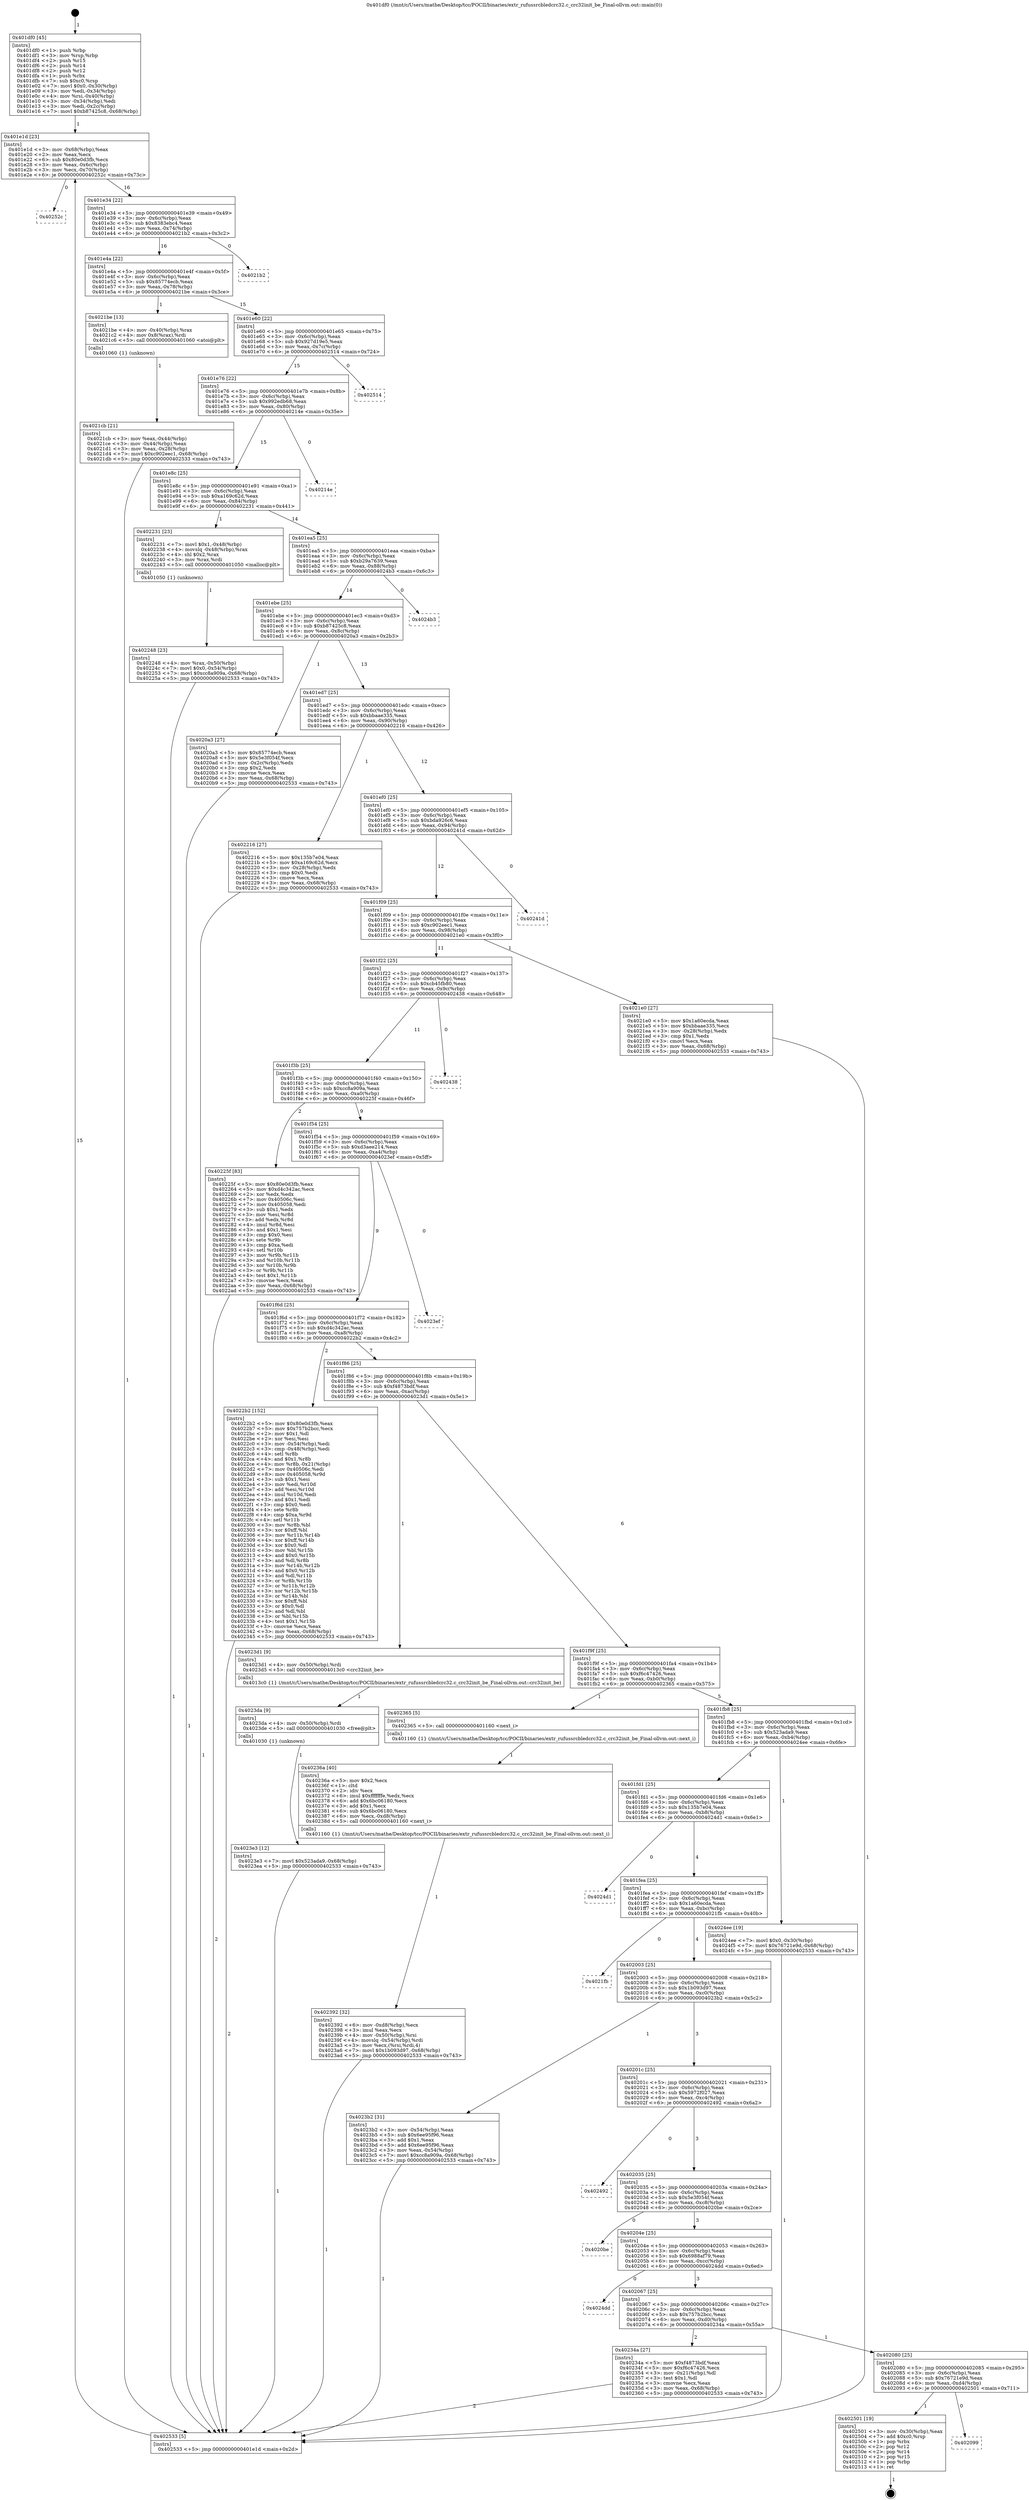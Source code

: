 digraph "0x401df0" {
  label = "0x401df0 (/mnt/c/Users/mathe/Desktop/tcc/POCII/binaries/extr_rufussrcbledcrc32.c_crc32init_be_Final-ollvm.out::main(0))"
  labelloc = "t"
  node[shape=record]

  Entry [label="",width=0.3,height=0.3,shape=circle,fillcolor=black,style=filled]
  "0x401e1d" [label="{
     0x401e1d [23]\l
     | [instrs]\l
     &nbsp;&nbsp;0x401e1d \<+3\>: mov -0x68(%rbp),%eax\l
     &nbsp;&nbsp;0x401e20 \<+2\>: mov %eax,%ecx\l
     &nbsp;&nbsp;0x401e22 \<+6\>: sub $0x80e0d3fb,%ecx\l
     &nbsp;&nbsp;0x401e28 \<+3\>: mov %eax,-0x6c(%rbp)\l
     &nbsp;&nbsp;0x401e2b \<+3\>: mov %ecx,-0x70(%rbp)\l
     &nbsp;&nbsp;0x401e2e \<+6\>: je 000000000040252c \<main+0x73c\>\l
  }"]
  "0x40252c" [label="{
     0x40252c\l
  }", style=dashed]
  "0x401e34" [label="{
     0x401e34 [22]\l
     | [instrs]\l
     &nbsp;&nbsp;0x401e34 \<+5\>: jmp 0000000000401e39 \<main+0x49\>\l
     &nbsp;&nbsp;0x401e39 \<+3\>: mov -0x6c(%rbp),%eax\l
     &nbsp;&nbsp;0x401e3c \<+5\>: sub $0x8383ebc4,%eax\l
     &nbsp;&nbsp;0x401e41 \<+3\>: mov %eax,-0x74(%rbp)\l
     &nbsp;&nbsp;0x401e44 \<+6\>: je 00000000004021b2 \<main+0x3c2\>\l
  }"]
  Exit [label="",width=0.3,height=0.3,shape=circle,fillcolor=black,style=filled,peripheries=2]
  "0x4021b2" [label="{
     0x4021b2\l
  }", style=dashed]
  "0x401e4a" [label="{
     0x401e4a [22]\l
     | [instrs]\l
     &nbsp;&nbsp;0x401e4a \<+5\>: jmp 0000000000401e4f \<main+0x5f\>\l
     &nbsp;&nbsp;0x401e4f \<+3\>: mov -0x6c(%rbp),%eax\l
     &nbsp;&nbsp;0x401e52 \<+5\>: sub $0x85774ecb,%eax\l
     &nbsp;&nbsp;0x401e57 \<+3\>: mov %eax,-0x78(%rbp)\l
     &nbsp;&nbsp;0x401e5a \<+6\>: je 00000000004021be \<main+0x3ce\>\l
  }"]
  "0x402099" [label="{
     0x402099\l
  }", style=dashed]
  "0x4021be" [label="{
     0x4021be [13]\l
     | [instrs]\l
     &nbsp;&nbsp;0x4021be \<+4\>: mov -0x40(%rbp),%rax\l
     &nbsp;&nbsp;0x4021c2 \<+4\>: mov 0x8(%rax),%rdi\l
     &nbsp;&nbsp;0x4021c6 \<+5\>: call 0000000000401060 \<atoi@plt\>\l
     | [calls]\l
     &nbsp;&nbsp;0x401060 \{1\} (unknown)\l
  }"]
  "0x401e60" [label="{
     0x401e60 [22]\l
     | [instrs]\l
     &nbsp;&nbsp;0x401e60 \<+5\>: jmp 0000000000401e65 \<main+0x75\>\l
     &nbsp;&nbsp;0x401e65 \<+3\>: mov -0x6c(%rbp),%eax\l
     &nbsp;&nbsp;0x401e68 \<+5\>: sub $0x927d19e5,%eax\l
     &nbsp;&nbsp;0x401e6d \<+3\>: mov %eax,-0x7c(%rbp)\l
     &nbsp;&nbsp;0x401e70 \<+6\>: je 0000000000402514 \<main+0x724\>\l
  }"]
  "0x402501" [label="{
     0x402501 [19]\l
     | [instrs]\l
     &nbsp;&nbsp;0x402501 \<+3\>: mov -0x30(%rbp),%eax\l
     &nbsp;&nbsp;0x402504 \<+7\>: add $0xc0,%rsp\l
     &nbsp;&nbsp;0x40250b \<+1\>: pop %rbx\l
     &nbsp;&nbsp;0x40250c \<+2\>: pop %r12\l
     &nbsp;&nbsp;0x40250e \<+2\>: pop %r14\l
     &nbsp;&nbsp;0x402510 \<+2\>: pop %r15\l
     &nbsp;&nbsp;0x402512 \<+1\>: pop %rbp\l
     &nbsp;&nbsp;0x402513 \<+1\>: ret\l
  }"]
  "0x402514" [label="{
     0x402514\l
  }", style=dashed]
  "0x401e76" [label="{
     0x401e76 [22]\l
     | [instrs]\l
     &nbsp;&nbsp;0x401e76 \<+5\>: jmp 0000000000401e7b \<main+0x8b\>\l
     &nbsp;&nbsp;0x401e7b \<+3\>: mov -0x6c(%rbp),%eax\l
     &nbsp;&nbsp;0x401e7e \<+5\>: sub $0x992edb68,%eax\l
     &nbsp;&nbsp;0x401e83 \<+3\>: mov %eax,-0x80(%rbp)\l
     &nbsp;&nbsp;0x401e86 \<+6\>: je 000000000040214e \<main+0x35e\>\l
  }"]
  "0x4023e3" [label="{
     0x4023e3 [12]\l
     | [instrs]\l
     &nbsp;&nbsp;0x4023e3 \<+7\>: movl $0x523ada9,-0x68(%rbp)\l
     &nbsp;&nbsp;0x4023ea \<+5\>: jmp 0000000000402533 \<main+0x743\>\l
  }"]
  "0x40214e" [label="{
     0x40214e\l
  }", style=dashed]
  "0x401e8c" [label="{
     0x401e8c [25]\l
     | [instrs]\l
     &nbsp;&nbsp;0x401e8c \<+5\>: jmp 0000000000401e91 \<main+0xa1\>\l
     &nbsp;&nbsp;0x401e91 \<+3\>: mov -0x6c(%rbp),%eax\l
     &nbsp;&nbsp;0x401e94 \<+5\>: sub $0xa169c62d,%eax\l
     &nbsp;&nbsp;0x401e99 \<+6\>: mov %eax,-0x84(%rbp)\l
     &nbsp;&nbsp;0x401e9f \<+6\>: je 0000000000402231 \<main+0x441\>\l
  }"]
  "0x4023da" [label="{
     0x4023da [9]\l
     | [instrs]\l
     &nbsp;&nbsp;0x4023da \<+4\>: mov -0x50(%rbp),%rdi\l
     &nbsp;&nbsp;0x4023de \<+5\>: call 0000000000401030 \<free@plt\>\l
     | [calls]\l
     &nbsp;&nbsp;0x401030 \{1\} (unknown)\l
  }"]
  "0x402231" [label="{
     0x402231 [23]\l
     | [instrs]\l
     &nbsp;&nbsp;0x402231 \<+7\>: movl $0x1,-0x48(%rbp)\l
     &nbsp;&nbsp;0x402238 \<+4\>: movslq -0x48(%rbp),%rax\l
     &nbsp;&nbsp;0x40223c \<+4\>: shl $0x2,%rax\l
     &nbsp;&nbsp;0x402240 \<+3\>: mov %rax,%rdi\l
     &nbsp;&nbsp;0x402243 \<+5\>: call 0000000000401050 \<malloc@plt\>\l
     | [calls]\l
     &nbsp;&nbsp;0x401050 \{1\} (unknown)\l
  }"]
  "0x401ea5" [label="{
     0x401ea5 [25]\l
     | [instrs]\l
     &nbsp;&nbsp;0x401ea5 \<+5\>: jmp 0000000000401eaa \<main+0xba\>\l
     &nbsp;&nbsp;0x401eaa \<+3\>: mov -0x6c(%rbp),%eax\l
     &nbsp;&nbsp;0x401ead \<+5\>: sub $0xb29a7639,%eax\l
     &nbsp;&nbsp;0x401eb2 \<+6\>: mov %eax,-0x88(%rbp)\l
     &nbsp;&nbsp;0x401eb8 \<+6\>: je 00000000004024b3 \<main+0x6c3\>\l
  }"]
  "0x402392" [label="{
     0x402392 [32]\l
     | [instrs]\l
     &nbsp;&nbsp;0x402392 \<+6\>: mov -0xd8(%rbp),%ecx\l
     &nbsp;&nbsp;0x402398 \<+3\>: imul %eax,%ecx\l
     &nbsp;&nbsp;0x40239b \<+4\>: mov -0x50(%rbp),%rsi\l
     &nbsp;&nbsp;0x40239f \<+4\>: movslq -0x54(%rbp),%rdi\l
     &nbsp;&nbsp;0x4023a3 \<+3\>: mov %ecx,(%rsi,%rdi,4)\l
     &nbsp;&nbsp;0x4023a6 \<+7\>: movl $0x1b093d97,-0x68(%rbp)\l
     &nbsp;&nbsp;0x4023ad \<+5\>: jmp 0000000000402533 \<main+0x743\>\l
  }"]
  "0x4024b3" [label="{
     0x4024b3\l
  }", style=dashed]
  "0x401ebe" [label="{
     0x401ebe [25]\l
     | [instrs]\l
     &nbsp;&nbsp;0x401ebe \<+5\>: jmp 0000000000401ec3 \<main+0xd3\>\l
     &nbsp;&nbsp;0x401ec3 \<+3\>: mov -0x6c(%rbp),%eax\l
     &nbsp;&nbsp;0x401ec6 \<+5\>: sub $0xb87425c8,%eax\l
     &nbsp;&nbsp;0x401ecb \<+6\>: mov %eax,-0x8c(%rbp)\l
     &nbsp;&nbsp;0x401ed1 \<+6\>: je 00000000004020a3 \<main+0x2b3\>\l
  }"]
  "0x40236a" [label="{
     0x40236a [40]\l
     | [instrs]\l
     &nbsp;&nbsp;0x40236a \<+5\>: mov $0x2,%ecx\l
     &nbsp;&nbsp;0x40236f \<+1\>: cltd\l
     &nbsp;&nbsp;0x402370 \<+2\>: idiv %ecx\l
     &nbsp;&nbsp;0x402372 \<+6\>: imul $0xfffffffe,%edx,%ecx\l
     &nbsp;&nbsp;0x402378 \<+6\>: add $0x6bc06180,%ecx\l
     &nbsp;&nbsp;0x40237e \<+3\>: add $0x1,%ecx\l
     &nbsp;&nbsp;0x402381 \<+6\>: sub $0x6bc06180,%ecx\l
     &nbsp;&nbsp;0x402387 \<+6\>: mov %ecx,-0xd8(%rbp)\l
     &nbsp;&nbsp;0x40238d \<+5\>: call 0000000000401160 \<next_i\>\l
     | [calls]\l
     &nbsp;&nbsp;0x401160 \{1\} (/mnt/c/Users/mathe/Desktop/tcc/POCII/binaries/extr_rufussrcbledcrc32.c_crc32init_be_Final-ollvm.out::next_i)\l
  }"]
  "0x4020a3" [label="{
     0x4020a3 [27]\l
     | [instrs]\l
     &nbsp;&nbsp;0x4020a3 \<+5\>: mov $0x85774ecb,%eax\l
     &nbsp;&nbsp;0x4020a8 \<+5\>: mov $0x5e3f054f,%ecx\l
     &nbsp;&nbsp;0x4020ad \<+3\>: mov -0x2c(%rbp),%edx\l
     &nbsp;&nbsp;0x4020b0 \<+3\>: cmp $0x2,%edx\l
     &nbsp;&nbsp;0x4020b3 \<+3\>: cmovne %ecx,%eax\l
     &nbsp;&nbsp;0x4020b6 \<+3\>: mov %eax,-0x68(%rbp)\l
     &nbsp;&nbsp;0x4020b9 \<+5\>: jmp 0000000000402533 \<main+0x743\>\l
  }"]
  "0x401ed7" [label="{
     0x401ed7 [25]\l
     | [instrs]\l
     &nbsp;&nbsp;0x401ed7 \<+5\>: jmp 0000000000401edc \<main+0xec\>\l
     &nbsp;&nbsp;0x401edc \<+3\>: mov -0x6c(%rbp),%eax\l
     &nbsp;&nbsp;0x401edf \<+5\>: sub $0xbbaae335,%eax\l
     &nbsp;&nbsp;0x401ee4 \<+6\>: mov %eax,-0x90(%rbp)\l
     &nbsp;&nbsp;0x401eea \<+6\>: je 0000000000402216 \<main+0x426\>\l
  }"]
  "0x402533" [label="{
     0x402533 [5]\l
     | [instrs]\l
     &nbsp;&nbsp;0x402533 \<+5\>: jmp 0000000000401e1d \<main+0x2d\>\l
  }"]
  "0x401df0" [label="{
     0x401df0 [45]\l
     | [instrs]\l
     &nbsp;&nbsp;0x401df0 \<+1\>: push %rbp\l
     &nbsp;&nbsp;0x401df1 \<+3\>: mov %rsp,%rbp\l
     &nbsp;&nbsp;0x401df4 \<+2\>: push %r15\l
     &nbsp;&nbsp;0x401df6 \<+2\>: push %r14\l
     &nbsp;&nbsp;0x401df8 \<+2\>: push %r12\l
     &nbsp;&nbsp;0x401dfa \<+1\>: push %rbx\l
     &nbsp;&nbsp;0x401dfb \<+7\>: sub $0xc0,%rsp\l
     &nbsp;&nbsp;0x401e02 \<+7\>: movl $0x0,-0x30(%rbp)\l
     &nbsp;&nbsp;0x401e09 \<+3\>: mov %edi,-0x34(%rbp)\l
     &nbsp;&nbsp;0x401e0c \<+4\>: mov %rsi,-0x40(%rbp)\l
     &nbsp;&nbsp;0x401e10 \<+3\>: mov -0x34(%rbp),%edi\l
     &nbsp;&nbsp;0x401e13 \<+3\>: mov %edi,-0x2c(%rbp)\l
     &nbsp;&nbsp;0x401e16 \<+7\>: movl $0xb87425c8,-0x68(%rbp)\l
  }"]
  "0x4021cb" [label="{
     0x4021cb [21]\l
     | [instrs]\l
     &nbsp;&nbsp;0x4021cb \<+3\>: mov %eax,-0x44(%rbp)\l
     &nbsp;&nbsp;0x4021ce \<+3\>: mov -0x44(%rbp),%eax\l
     &nbsp;&nbsp;0x4021d1 \<+3\>: mov %eax,-0x28(%rbp)\l
     &nbsp;&nbsp;0x4021d4 \<+7\>: movl $0xc902eec1,-0x68(%rbp)\l
     &nbsp;&nbsp;0x4021db \<+5\>: jmp 0000000000402533 \<main+0x743\>\l
  }"]
  "0x402080" [label="{
     0x402080 [25]\l
     | [instrs]\l
     &nbsp;&nbsp;0x402080 \<+5\>: jmp 0000000000402085 \<main+0x295\>\l
     &nbsp;&nbsp;0x402085 \<+3\>: mov -0x6c(%rbp),%eax\l
     &nbsp;&nbsp;0x402088 \<+5\>: sub $0x76721e9d,%eax\l
     &nbsp;&nbsp;0x40208d \<+6\>: mov %eax,-0xd4(%rbp)\l
     &nbsp;&nbsp;0x402093 \<+6\>: je 0000000000402501 \<main+0x711\>\l
  }"]
  "0x402216" [label="{
     0x402216 [27]\l
     | [instrs]\l
     &nbsp;&nbsp;0x402216 \<+5\>: mov $0x135b7e04,%eax\l
     &nbsp;&nbsp;0x40221b \<+5\>: mov $0xa169c62d,%ecx\l
     &nbsp;&nbsp;0x402220 \<+3\>: mov -0x28(%rbp),%edx\l
     &nbsp;&nbsp;0x402223 \<+3\>: cmp $0x0,%edx\l
     &nbsp;&nbsp;0x402226 \<+3\>: cmove %ecx,%eax\l
     &nbsp;&nbsp;0x402229 \<+3\>: mov %eax,-0x68(%rbp)\l
     &nbsp;&nbsp;0x40222c \<+5\>: jmp 0000000000402533 \<main+0x743\>\l
  }"]
  "0x401ef0" [label="{
     0x401ef0 [25]\l
     | [instrs]\l
     &nbsp;&nbsp;0x401ef0 \<+5\>: jmp 0000000000401ef5 \<main+0x105\>\l
     &nbsp;&nbsp;0x401ef5 \<+3\>: mov -0x6c(%rbp),%eax\l
     &nbsp;&nbsp;0x401ef8 \<+5\>: sub $0xbda926c6,%eax\l
     &nbsp;&nbsp;0x401efd \<+6\>: mov %eax,-0x94(%rbp)\l
     &nbsp;&nbsp;0x401f03 \<+6\>: je 000000000040241d \<main+0x62d\>\l
  }"]
  "0x40234a" [label="{
     0x40234a [27]\l
     | [instrs]\l
     &nbsp;&nbsp;0x40234a \<+5\>: mov $0xf4873bdf,%eax\l
     &nbsp;&nbsp;0x40234f \<+5\>: mov $0xf6c47426,%ecx\l
     &nbsp;&nbsp;0x402354 \<+3\>: mov -0x21(%rbp),%dl\l
     &nbsp;&nbsp;0x402357 \<+3\>: test $0x1,%dl\l
     &nbsp;&nbsp;0x40235a \<+3\>: cmovne %ecx,%eax\l
     &nbsp;&nbsp;0x40235d \<+3\>: mov %eax,-0x68(%rbp)\l
     &nbsp;&nbsp;0x402360 \<+5\>: jmp 0000000000402533 \<main+0x743\>\l
  }"]
  "0x40241d" [label="{
     0x40241d\l
  }", style=dashed]
  "0x401f09" [label="{
     0x401f09 [25]\l
     | [instrs]\l
     &nbsp;&nbsp;0x401f09 \<+5\>: jmp 0000000000401f0e \<main+0x11e\>\l
     &nbsp;&nbsp;0x401f0e \<+3\>: mov -0x6c(%rbp),%eax\l
     &nbsp;&nbsp;0x401f11 \<+5\>: sub $0xc902eec1,%eax\l
     &nbsp;&nbsp;0x401f16 \<+6\>: mov %eax,-0x98(%rbp)\l
     &nbsp;&nbsp;0x401f1c \<+6\>: je 00000000004021e0 \<main+0x3f0\>\l
  }"]
  "0x402067" [label="{
     0x402067 [25]\l
     | [instrs]\l
     &nbsp;&nbsp;0x402067 \<+5\>: jmp 000000000040206c \<main+0x27c\>\l
     &nbsp;&nbsp;0x40206c \<+3\>: mov -0x6c(%rbp),%eax\l
     &nbsp;&nbsp;0x40206f \<+5\>: sub $0x757b2bcc,%eax\l
     &nbsp;&nbsp;0x402074 \<+6\>: mov %eax,-0xd0(%rbp)\l
     &nbsp;&nbsp;0x40207a \<+6\>: je 000000000040234a \<main+0x55a\>\l
  }"]
  "0x4021e0" [label="{
     0x4021e0 [27]\l
     | [instrs]\l
     &nbsp;&nbsp;0x4021e0 \<+5\>: mov $0x1a60ecda,%eax\l
     &nbsp;&nbsp;0x4021e5 \<+5\>: mov $0xbbaae335,%ecx\l
     &nbsp;&nbsp;0x4021ea \<+3\>: mov -0x28(%rbp),%edx\l
     &nbsp;&nbsp;0x4021ed \<+3\>: cmp $0x1,%edx\l
     &nbsp;&nbsp;0x4021f0 \<+3\>: cmovl %ecx,%eax\l
     &nbsp;&nbsp;0x4021f3 \<+3\>: mov %eax,-0x68(%rbp)\l
     &nbsp;&nbsp;0x4021f6 \<+5\>: jmp 0000000000402533 \<main+0x743\>\l
  }"]
  "0x401f22" [label="{
     0x401f22 [25]\l
     | [instrs]\l
     &nbsp;&nbsp;0x401f22 \<+5\>: jmp 0000000000401f27 \<main+0x137\>\l
     &nbsp;&nbsp;0x401f27 \<+3\>: mov -0x6c(%rbp),%eax\l
     &nbsp;&nbsp;0x401f2a \<+5\>: sub $0xcb45fb80,%eax\l
     &nbsp;&nbsp;0x401f2f \<+6\>: mov %eax,-0x9c(%rbp)\l
     &nbsp;&nbsp;0x401f35 \<+6\>: je 0000000000402438 \<main+0x648\>\l
  }"]
  "0x402248" [label="{
     0x402248 [23]\l
     | [instrs]\l
     &nbsp;&nbsp;0x402248 \<+4\>: mov %rax,-0x50(%rbp)\l
     &nbsp;&nbsp;0x40224c \<+7\>: movl $0x0,-0x54(%rbp)\l
     &nbsp;&nbsp;0x402253 \<+7\>: movl $0xcc8a909a,-0x68(%rbp)\l
     &nbsp;&nbsp;0x40225a \<+5\>: jmp 0000000000402533 \<main+0x743\>\l
  }"]
  "0x4024dd" [label="{
     0x4024dd\l
  }", style=dashed]
  "0x402438" [label="{
     0x402438\l
  }", style=dashed]
  "0x401f3b" [label="{
     0x401f3b [25]\l
     | [instrs]\l
     &nbsp;&nbsp;0x401f3b \<+5\>: jmp 0000000000401f40 \<main+0x150\>\l
     &nbsp;&nbsp;0x401f40 \<+3\>: mov -0x6c(%rbp),%eax\l
     &nbsp;&nbsp;0x401f43 \<+5\>: sub $0xcc8a909a,%eax\l
     &nbsp;&nbsp;0x401f48 \<+6\>: mov %eax,-0xa0(%rbp)\l
     &nbsp;&nbsp;0x401f4e \<+6\>: je 000000000040225f \<main+0x46f\>\l
  }"]
  "0x40204e" [label="{
     0x40204e [25]\l
     | [instrs]\l
     &nbsp;&nbsp;0x40204e \<+5\>: jmp 0000000000402053 \<main+0x263\>\l
     &nbsp;&nbsp;0x402053 \<+3\>: mov -0x6c(%rbp),%eax\l
     &nbsp;&nbsp;0x402056 \<+5\>: sub $0x6988af79,%eax\l
     &nbsp;&nbsp;0x40205b \<+6\>: mov %eax,-0xcc(%rbp)\l
     &nbsp;&nbsp;0x402061 \<+6\>: je 00000000004024dd \<main+0x6ed\>\l
  }"]
  "0x40225f" [label="{
     0x40225f [83]\l
     | [instrs]\l
     &nbsp;&nbsp;0x40225f \<+5\>: mov $0x80e0d3fb,%eax\l
     &nbsp;&nbsp;0x402264 \<+5\>: mov $0xd4c342ac,%ecx\l
     &nbsp;&nbsp;0x402269 \<+2\>: xor %edx,%edx\l
     &nbsp;&nbsp;0x40226b \<+7\>: mov 0x40506c,%esi\l
     &nbsp;&nbsp;0x402272 \<+7\>: mov 0x405058,%edi\l
     &nbsp;&nbsp;0x402279 \<+3\>: sub $0x1,%edx\l
     &nbsp;&nbsp;0x40227c \<+3\>: mov %esi,%r8d\l
     &nbsp;&nbsp;0x40227f \<+3\>: add %edx,%r8d\l
     &nbsp;&nbsp;0x402282 \<+4\>: imul %r8d,%esi\l
     &nbsp;&nbsp;0x402286 \<+3\>: and $0x1,%esi\l
     &nbsp;&nbsp;0x402289 \<+3\>: cmp $0x0,%esi\l
     &nbsp;&nbsp;0x40228c \<+4\>: sete %r9b\l
     &nbsp;&nbsp;0x402290 \<+3\>: cmp $0xa,%edi\l
     &nbsp;&nbsp;0x402293 \<+4\>: setl %r10b\l
     &nbsp;&nbsp;0x402297 \<+3\>: mov %r9b,%r11b\l
     &nbsp;&nbsp;0x40229a \<+3\>: and %r10b,%r11b\l
     &nbsp;&nbsp;0x40229d \<+3\>: xor %r10b,%r9b\l
     &nbsp;&nbsp;0x4022a0 \<+3\>: or %r9b,%r11b\l
     &nbsp;&nbsp;0x4022a3 \<+4\>: test $0x1,%r11b\l
     &nbsp;&nbsp;0x4022a7 \<+3\>: cmovne %ecx,%eax\l
     &nbsp;&nbsp;0x4022aa \<+3\>: mov %eax,-0x68(%rbp)\l
     &nbsp;&nbsp;0x4022ad \<+5\>: jmp 0000000000402533 \<main+0x743\>\l
  }"]
  "0x401f54" [label="{
     0x401f54 [25]\l
     | [instrs]\l
     &nbsp;&nbsp;0x401f54 \<+5\>: jmp 0000000000401f59 \<main+0x169\>\l
     &nbsp;&nbsp;0x401f59 \<+3\>: mov -0x6c(%rbp),%eax\l
     &nbsp;&nbsp;0x401f5c \<+5\>: sub $0xd3aee214,%eax\l
     &nbsp;&nbsp;0x401f61 \<+6\>: mov %eax,-0xa4(%rbp)\l
     &nbsp;&nbsp;0x401f67 \<+6\>: je 00000000004023ef \<main+0x5ff\>\l
  }"]
  "0x4020be" [label="{
     0x4020be\l
  }", style=dashed]
  "0x4023ef" [label="{
     0x4023ef\l
  }", style=dashed]
  "0x401f6d" [label="{
     0x401f6d [25]\l
     | [instrs]\l
     &nbsp;&nbsp;0x401f6d \<+5\>: jmp 0000000000401f72 \<main+0x182\>\l
     &nbsp;&nbsp;0x401f72 \<+3\>: mov -0x6c(%rbp),%eax\l
     &nbsp;&nbsp;0x401f75 \<+5\>: sub $0xd4c342ac,%eax\l
     &nbsp;&nbsp;0x401f7a \<+6\>: mov %eax,-0xa8(%rbp)\l
     &nbsp;&nbsp;0x401f80 \<+6\>: je 00000000004022b2 \<main+0x4c2\>\l
  }"]
  "0x402035" [label="{
     0x402035 [25]\l
     | [instrs]\l
     &nbsp;&nbsp;0x402035 \<+5\>: jmp 000000000040203a \<main+0x24a\>\l
     &nbsp;&nbsp;0x40203a \<+3\>: mov -0x6c(%rbp),%eax\l
     &nbsp;&nbsp;0x40203d \<+5\>: sub $0x5e3f054f,%eax\l
     &nbsp;&nbsp;0x402042 \<+6\>: mov %eax,-0xc8(%rbp)\l
     &nbsp;&nbsp;0x402048 \<+6\>: je 00000000004020be \<main+0x2ce\>\l
  }"]
  "0x4022b2" [label="{
     0x4022b2 [152]\l
     | [instrs]\l
     &nbsp;&nbsp;0x4022b2 \<+5\>: mov $0x80e0d3fb,%eax\l
     &nbsp;&nbsp;0x4022b7 \<+5\>: mov $0x757b2bcc,%ecx\l
     &nbsp;&nbsp;0x4022bc \<+2\>: mov $0x1,%dl\l
     &nbsp;&nbsp;0x4022be \<+2\>: xor %esi,%esi\l
     &nbsp;&nbsp;0x4022c0 \<+3\>: mov -0x54(%rbp),%edi\l
     &nbsp;&nbsp;0x4022c3 \<+3\>: cmp -0x48(%rbp),%edi\l
     &nbsp;&nbsp;0x4022c6 \<+4\>: setl %r8b\l
     &nbsp;&nbsp;0x4022ca \<+4\>: and $0x1,%r8b\l
     &nbsp;&nbsp;0x4022ce \<+4\>: mov %r8b,-0x21(%rbp)\l
     &nbsp;&nbsp;0x4022d2 \<+7\>: mov 0x40506c,%edi\l
     &nbsp;&nbsp;0x4022d9 \<+8\>: mov 0x405058,%r9d\l
     &nbsp;&nbsp;0x4022e1 \<+3\>: sub $0x1,%esi\l
     &nbsp;&nbsp;0x4022e4 \<+3\>: mov %edi,%r10d\l
     &nbsp;&nbsp;0x4022e7 \<+3\>: add %esi,%r10d\l
     &nbsp;&nbsp;0x4022ea \<+4\>: imul %r10d,%edi\l
     &nbsp;&nbsp;0x4022ee \<+3\>: and $0x1,%edi\l
     &nbsp;&nbsp;0x4022f1 \<+3\>: cmp $0x0,%edi\l
     &nbsp;&nbsp;0x4022f4 \<+4\>: sete %r8b\l
     &nbsp;&nbsp;0x4022f8 \<+4\>: cmp $0xa,%r9d\l
     &nbsp;&nbsp;0x4022fc \<+4\>: setl %r11b\l
     &nbsp;&nbsp;0x402300 \<+3\>: mov %r8b,%bl\l
     &nbsp;&nbsp;0x402303 \<+3\>: xor $0xff,%bl\l
     &nbsp;&nbsp;0x402306 \<+3\>: mov %r11b,%r14b\l
     &nbsp;&nbsp;0x402309 \<+4\>: xor $0xff,%r14b\l
     &nbsp;&nbsp;0x40230d \<+3\>: xor $0x0,%dl\l
     &nbsp;&nbsp;0x402310 \<+3\>: mov %bl,%r15b\l
     &nbsp;&nbsp;0x402313 \<+4\>: and $0x0,%r15b\l
     &nbsp;&nbsp;0x402317 \<+3\>: and %dl,%r8b\l
     &nbsp;&nbsp;0x40231a \<+3\>: mov %r14b,%r12b\l
     &nbsp;&nbsp;0x40231d \<+4\>: and $0x0,%r12b\l
     &nbsp;&nbsp;0x402321 \<+3\>: and %dl,%r11b\l
     &nbsp;&nbsp;0x402324 \<+3\>: or %r8b,%r15b\l
     &nbsp;&nbsp;0x402327 \<+3\>: or %r11b,%r12b\l
     &nbsp;&nbsp;0x40232a \<+3\>: xor %r12b,%r15b\l
     &nbsp;&nbsp;0x40232d \<+3\>: or %r14b,%bl\l
     &nbsp;&nbsp;0x402330 \<+3\>: xor $0xff,%bl\l
     &nbsp;&nbsp;0x402333 \<+3\>: or $0x0,%dl\l
     &nbsp;&nbsp;0x402336 \<+2\>: and %dl,%bl\l
     &nbsp;&nbsp;0x402338 \<+3\>: or %bl,%r15b\l
     &nbsp;&nbsp;0x40233b \<+4\>: test $0x1,%r15b\l
     &nbsp;&nbsp;0x40233f \<+3\>: cmovne %ecx,%eax\l
     &nbsp;&nbsp;0x402342 \<+3\>: mov %eax,-0x68(%rbp)\l
     &nbsp;&nbsp;0x402345 \<+5\>: jmp 0000000000402533 \<main+0x743\>\l
  }"]
  "0x401f86" [label="{
     0x401f86 [25]\l
     | [instrs]\l
     &nbsp;&nbsp;0x401f86 \<+5\>: jmp 0000000000401f8b \<main+0x19b\>\l
     &nbsp;&nbsp;0x401f8b \<+3\>: mov -0x6c(%rbp),%eax\l
     &nbsp;&nbsp;0x401f8e \<+5\>: sub $0xf4873bdf,%eax\l
     &nbsp;&nbsp;0x401f93 \<+6\>: mov %eax,-0xac(%rbp)\l
     &nbsp;&nbsp;0x401f99 \<+6\>: je 00000000004023d1 \<main+0x5e1\>\l
  }"]
  "0x402492" [label="{
     0x402492\l
  }", style=dashed]
  "0x4023d1" [label="{
     0x4023d1 [9]\l
     | [instrs]\l
     &nbsp;&nbsp;0x4023d1 \<+4\>: mov -0x50(%rbp),%rdi\l
     &nbsp;&nbsp;0x4023d5 \<+5\>: call 00000000004013c0 \<crc32init_be\>\l
     | [calls]\l
     &nbsp;&nbsp;0x4013c0 \{1\} (/mnt/c/Users/mathe/Desktop/tcc/POCII/binaries/extr_rufussrcbledcrc32.c_crc32init_be_Final-ollvm.out::crc32init_be)\l
  }"]
  "0x401f9f" [label="{
     0x401f9f [25]\l
     | [instrs]\l
     &nbsp;&nbsp;0x401f9f \<+5\>: jmp 0000000000401fa4 \<main+0x1b4\>\l
     &nbsp;&nbsp;0x401fa4 \<+3\>: mov -0x6c(%rbp),%eax\l
     &nbsp;&nbsp;0x401fa7 \<+5\>: sub $0xf6c47426,%eax\l
     &nbsp;&nbsp;0x401fac \<+6\>: mov %eax,-0xb0(%rbp)\l
     &nbsp;&nbsp;0x401fb2 \<+6\>: je 0000000000402365 \<main+0x575\>\l
  }"]
  "0x40201c" [label="{
     0x40201c [25]\l
     | [instrs]\l
     &nbsp;&nbsp;0x40201c \<+5\>: jmp 0000000000402021 \<main+0x231\>\l
     &nbsp;&nbsp;0x402021 \<+3\>: mov -0x6c(%rbp),%eax\l
     &nbsp;&nbsp;0x402024 \<+5\>: sub $0x5972f027,%eax\l
     &nbsp;&nbsp;0x402029 \<+6\>: mov %eax,-0xc4(%rbp)\l
     &nbsp;&nbsp;0x40202f \<+6\>: je 0000000000402492 \<main+0x6a2\>\l
  }"]
  "0x402365" [label="{
     0x402365 [5]\l
     | [instrs]\l
     &nbsp;&nbsp;0x402365 \<+5\>: call 0000000000401160 \<next_i\>\l
     | [calls]\l
     &nbsp;&nbsp;0x401160 \{1\} (/mnt/c/Users/mathe/Desktop/tcc/POCII/binaries/extr_rufussrcbledcrc32.c_crc32init_be_Final-ollvm.out::next_i)\l
  }"]
  "0x401fb8" [label="{
     0x401fb8 [25]\l
     | [instrs]\l
     &nbsp;&nbsp;0x401fb8 \<+5\>: jmp 0000000000401fbd \<main+0x1cd\>\l
     &nbsp;&nbsp;0x401fbd \<+3\>: mov -0x6c(%rbp),%eax\l
     &nbsp;&nbsp;0x401fc0 \<+5\>: sub $0x523ada9,%eax\l
     &nbsp;&nbsp;0x401fc5 \<+6\>: mov %eax,-0xb4(%rbp)\l
     &nbsp;&nbsp;0x401fcb \<+6\>: je 00000000004024ee \<main+0x6fe\>\l
  }"]
  "0x4023b2" [label="{
     0x4023b2 [31]\l
     | [instrs]\l
     &nbsp;&nbsp;0x4023b2 \<+3\>: mov -0x54(%rbp),%eax\l
     &nbsp;&nbsp;0x4023b5 \<+5\>: sub $0x6ee95f96,%eax\l
     &nbsp;&nbsp;0x4023ba \<+3\>: add $0x1,%eax\l
     &nbsp;&nbsp;0x4023bd \<+5\>: add $0x6ee95f96,%eax\l
     &nbsp;&nbsp;0x4023c2 \<+3\>: mov %eax,-0x54(%rbp)\l
     &nbsp;&nbsp;0x4023c5 \<+7\>: movl $0xcc8a909a,-0x68(%rbp)\l
     &nbsp;&nbsp;0x4023cc \<+5\>: jmp 0000000000402533 \<main+0x743\>\l
  }"]
  "0x4024ee" [label="{
     0x4024ee [19]\l
     | [instrs]\l
     &nbsp;&nbsp;0x4024ee \<+7\>: movl $0x0,-0x30(%rbp)\l
     &nbsp;&nbsp;0x4024f5 \<+7\>: movl $0x76721e9d,-0x68(%rbp)\l
     &nbsp;&nbsp;0x4024fc \<+5\>: jmp 0000000000402533 \<main+0x743\>\l
  }"]
  "0x401fd1" [label="{
     0x401fd1 [25]\l
     | [instrs]\l
     &nbsp;&nbsp;0x401fd1 \<+5\>: jmp 0000000000401fd6 \<main+0x1e6\>\l
     &nbsp;&nbsp;0x401fd6 \<+3\>: mov -0x6c(%rbp),%eax\l
     &nbsp;&nbsp;0x401fd9 \<+5\>: sub $0x135b7e04,%eax\l
     &nbsp;&nbsp;0x401fde \<+6\>: mov %eax,-0xb8(%rbp)\l
     &nbsp;&nbsp;0x401fe4 \<+6\>: je 00000000004024d1 \<main+0x6e1\>\l
  }"]
  "0x402003" [label="{
     0x402003 [25]\l
     | [instrs]\l
     &nbsp;&nbsp;0x402003 \<+5\>: jmp 0000000000402008 \<main+0x218\>\l
     &nbsp;&nbsp;0x402008 \<+3\>: mov -0x6c(%rbp),%eax\l
     &nbsp;&nbsp;0x40200b \<+5\>: sub $0x1b093d97,%eax\l
     &nbsp;&nbsp;0x402010 \<+6\>: mov %eax,-0xc0(%rbp)\l
     &nbsp;&nbsp;0x402016 \<+6\>: je 00000000004023b2 \<main+0x5c2\>\l
  }"]
  "0x4024d1" [label="{
     0x4024d1\l
  }", style=dashed]
  "0x401fea" [label="{
     0x401fea [25]\l
     | [instrs]\l
     &nbsp;&nbsp;0x401fea \<+5\>: jmp 0000000000401fef \<main+0x1ff\>\l
     &nbsp;&nbsp;0x401fef \<+3\>: mov -0x6c(%rbp),%eax\l
     &nbsp;&nbsp;0x401ff2 \<+5\>: sub $0x1a60ecda,%eax\l
     &nbsp;&nbsp;0x401ff7 \<+6\>: mov %eax,-0xbc(%rbp)\l
     &nbsp;&nbsp;0x401ffd \<+6\>: je 00000000004021fb \<main+0x40b\>\l
  }"]
  "0x4021fb" [label="{
     0x4021fb\l
  }", style=dashed]
  Entry -> "0x401df0" [label=" 1"]
  "0x401e1d" -> "0x40252c" [label=" 0"]
  "0x401e1d" -> "0x401e34" [label=" 16"]
  "0x402501" -> Exit [label=" 1"]
  "0x401e34" -> "0x4021b2" [label=" 0"]
  "0x401e34" -> "0x401e4a" [label=" 16"]
  "0x402080" -> "0x402099" [label=" 0"]
  "0x401e4a" -> "0x4021be" [label=" 1"]
  "0x401e4a" -> "0x401e60" [label=" 15"]
  "0x402080" -> "0x402501" [label=" 1"]
  "0x401e60" -> "0x402514" [label=" 0"]
  "0x401e60" -> "0x401e76" [label=" 15"]
  "0x4024ee" -> "0x402533" [label=" 1"]
  "0x401e76" -> "0x40214e" [label=" 0"]
  "0x401e76" -> "0x401e8c" [label=" 15"]
  "0x4023e3" -> "0x402533" [label=" 1"]
  "0x401e8c" -> "0x402231" [label=" 1"]
  "0x401e8c" -> "0x401ea5" [label=" 14"]
  "0x4023da" -> "0x4023e3" [label=" 1"]
  "0x401ea5" -> "0x4024b3" [label=" 0"]
  "0x401ea5" -> "0x401ebe" [label=" 14"]
  "0x4023d1" -> "0x4023da" [label=" 1"]
  "0x401ebe" -> "0x4020a3" [label=" 1"]
  "0x401ebe" -> "0x401ed7" [label=" 13"]
  "0x4020a3" -> "0x402533" [label=" 1"]
  "0x401df0" -> "0x401e1d" [label=" 1"]
  "0x402533" -> "0x401e1d" [label=" 15"]
  "0x4021be" -> "0x4021cb" [label=" 1"]
  "0x4021cb" -> "0x402533" [label=" 1"]
  "0x4023b2" -> "0x402533" [label=" 1"]
  "0x401ed7" -> "0x402216" [label=" 1"]
  "0x401ed7" -> "0x401ef0" [label=" 12"]
  "0x402392" -> "0x402533" [label=" 1"]
  "0x401ef0" -> "0x40241d" [label=" 0"]
  "0x401ef0" -> "0x401f09" [label=" 12"]
  "0x40236a" -> "0x402392" [label=" 1"]
  "0x401f09" -> "0x4021e0" [label=" 1"]
  "0x401f09" -> "0x401f22" [label=" 11"]
  "0x4021e0" -> "0x402533" [label=" 1"]
  "0x402216" -> "0x402533" [label=" 1"]
  "0x402231" -> "0x402248" [label=" 1"]
  "0x402248" -> "0x402533" [label=" 1"]
  "0x40234a" -> "0x402533" [label=" 2"]
  "0x401f22" -> "0x402438" [label=" 0"]
  "0x401f22" -> "0x401f3b" [label=" 11"]
  "0x402067" -> "0x402080" [label=" 1"]
  "0x401f3b" -> "0x40225f" [label=" 2"]
  "0x401f3b" -> "0x401f54" [label=" 9"]
  "0x40225f" -> "0x402533" [label=" 2"]
  "0x402365" -> "0x40236a" [label=" 1"]
  "0x401f54" -> "0x4023ef" [label=" 0"]
  "0x401f54" -> "0x401f6d" [label=" 9"]
  "0x40204e" -> "0x402067" [label=" 3"]
  "0x401f6d" -> "0x4022b2" [label=" 2"]
  "0x401f6d" -> "0x401f86" [label=" 7"]
  "0x4022b2" -> "0x402533" [label=" 2"]
  "0x402067" -> "0x40234a" [label=" 2"]
  "0x401f86" -> "0x4023d1" [label=" 1"]
  "0x401f86" -> "0x401f9f" [label=" 6"]
  "0x402035" -> "0x40204e" [label=" 3"]
  "0x401f9f" -> "0x402365" [label=" 1"]
  "0x401f9f" -> "0x401fb8" [label=" 5"]
  "0x40204e" -> "0x4024dd" [label=" 0"]
  "0x401fb8" -> "0x4024ee" [label=" 1"]
  "0x401fb8" -> "0x401fd1" [label=" 4"]
  "0x40201c" -> "0x402035" [label=" 3"]
  "0x401fd1" -> "0x4024d1" [label=" 0"]
  "0x401fd1" -> "0x401fea" [label=" 4"]
  "0x402035" -> "0x4020be" [label=" 0"]
  "0x401fea" -> "0x4021fb" [label=" 0"]
  "0x401fea" -> "0x402003" [label=" 4"]
  "0x40201c" -> "0x402492" [label=" 0"]
  "0x402003" -> "0x4023b2" [label=" 1"]
  "0x402003" -> "0x40201c" [label=" 3"]
}
